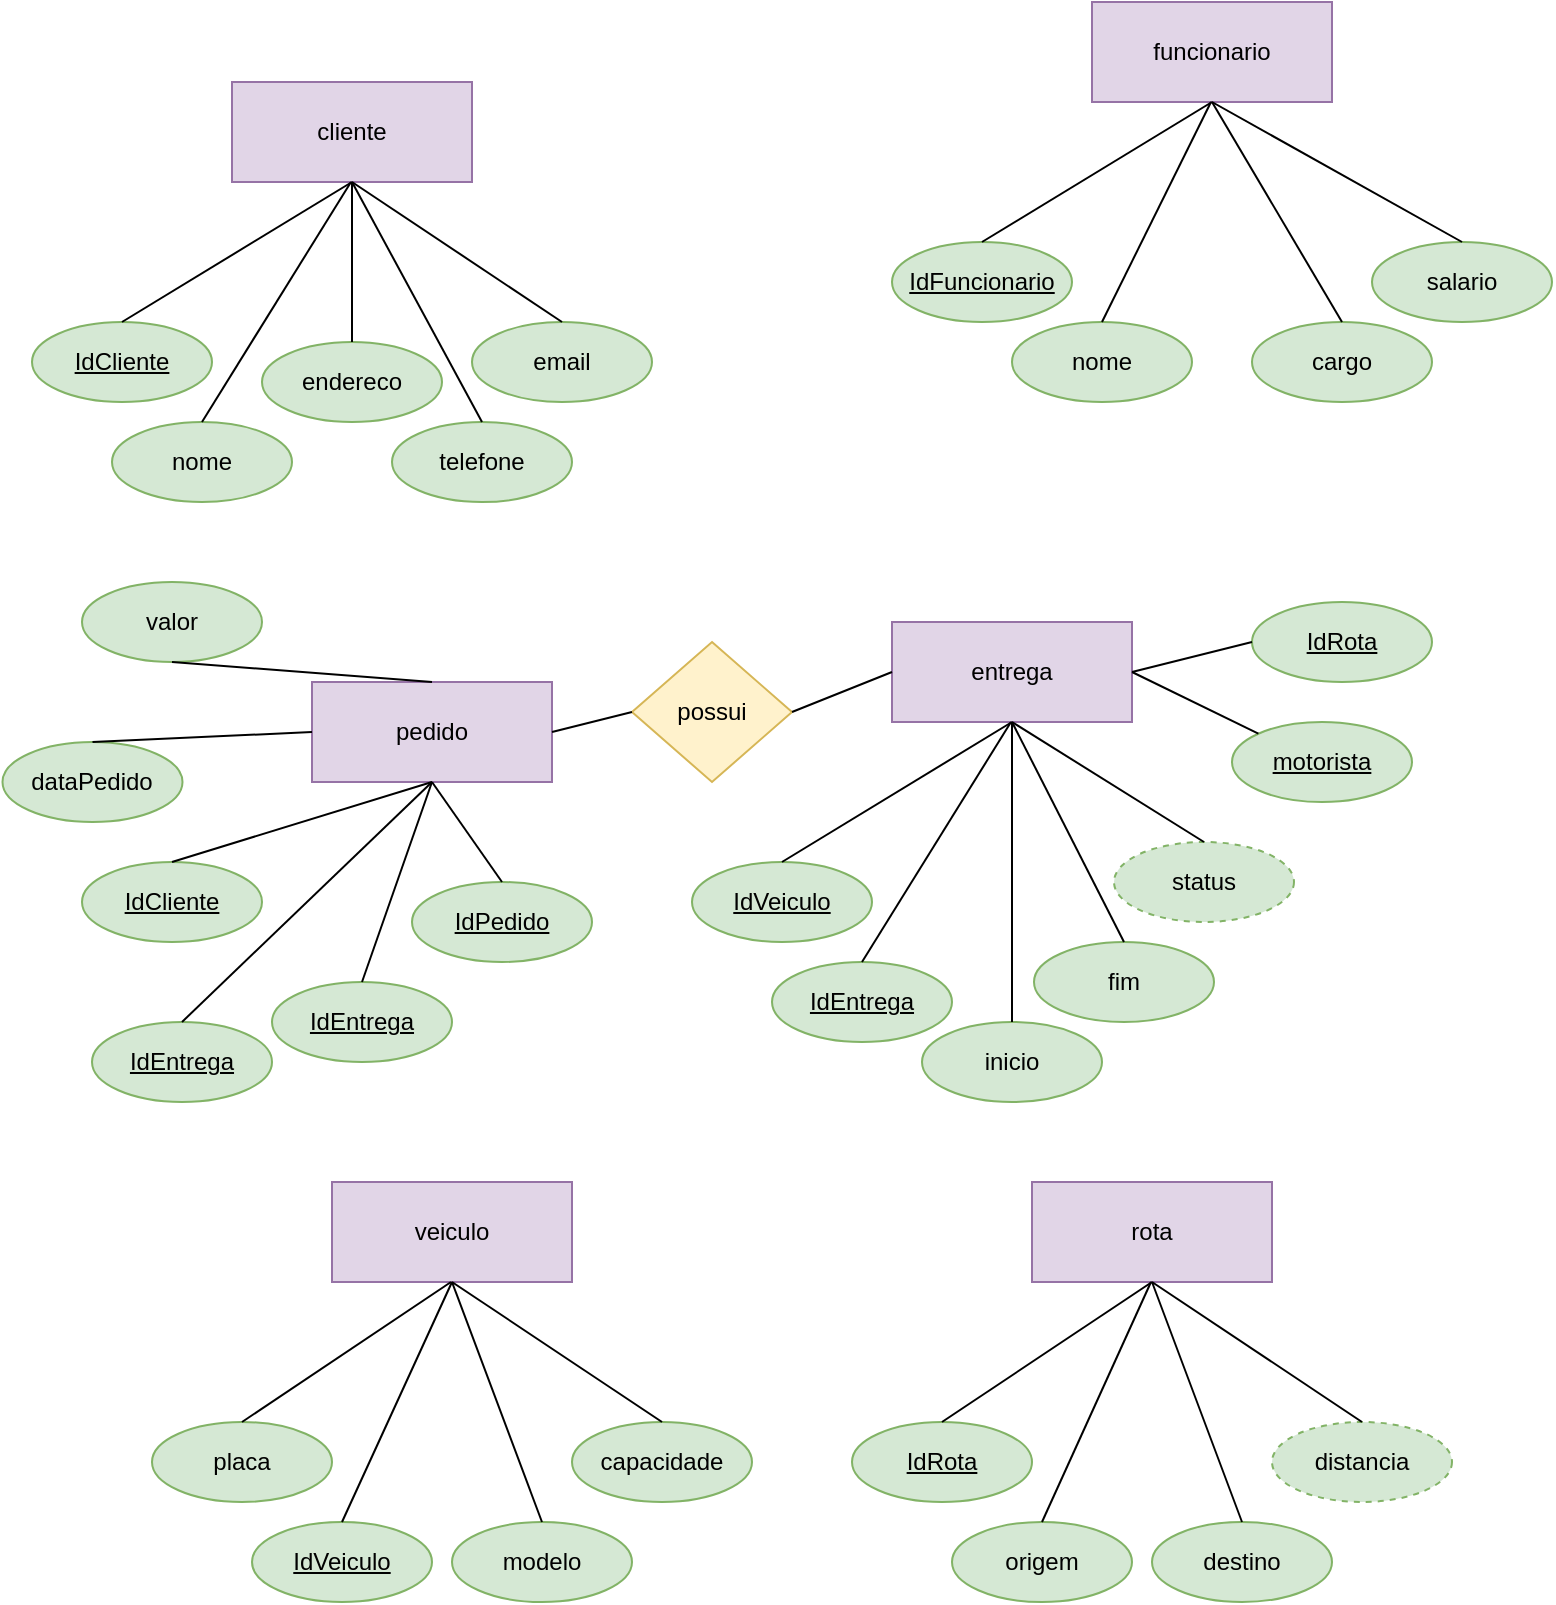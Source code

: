 <mxfile version="23.1.7" type="github">
  <diagram id="C5RBs43oDa-KdzZeNtuy" name="Page-1">
    <mxGraphModel dx="1434" dy="746" grid="1" gridSize="10" guides="1" tooltips="1" connect="1" arrows="1" fold="1" page="1" pageScale="1" pageWidth="827" pageHeight="1169" math="0" shadow="0">
      <root>
        <mxCell id="WIyWlLk6GJQsqaUBKTNV-0" />
        <mxCell id="WIyWlLk6GJQsqaUBKTNV-1" parent="WIyWlLk6GJQsqaUBKTNV-0" />
        <mxCell id="otYcFLlBqvZuVtRaeN3p-1" value="&lt;u&gt;IdCliente&lt;/u&gt;" style="ellipse;whiteSpace=wrap;html=1;fillColor=#d5e8d4;strokeColor=#82b366;" vertex="1" parent="WIyWlLk6GJQsqaUBKTNV-1">
          <mxGeometry x="40" y="170" width="90" height="40" as="geometry" />
        </mxCell>
        <mxCell id="otYcFLlBqvZuVtRaeN3p-6" value="nome" style="ellipse;whiteSpace=wrap;html=1;fillColor=#d5e8d4;strokeColor=#82b366;" vertex="1" parent="WIyWlLk6GJQsqaUBKTNV-1">
          <mxGeometry x="80" y="220" width="90" height="40" as="geometry" />
        </mxCell>
        <mxCell id="otYcFLlBqvZuVtRaeN3p-7" value="cliente" style="rounded=0;whiteSpace=wrap;html=1;fillColor=#e1d5e7;strokeColor=#9673a6;" vertex="1" parent="WIyWlLk6GJQsqaUBKTNV-1">
          <mxGeometry x="140" y="50" width="120" height="50" as="geometry" />
        </mxCell>
        <mxCell id="otYcFLlBqvZuVtRaeN3p-9" value="entrega" style="rounded=0;whiteSpace=wrap;html=1;fillColor=#e1d5e7;strokeColor=#9673a6;" vertex="1" parent="WIyWlLk6GJQsqaUBKTNV-1">
          <mxGeometry x="470" y="320" width="120" height="50" as="geometry" />
        </mxCell>
        <mxCell id="otYcFLlBqvZuVtRaeN3p-10" value="funcionario" style="rounded=0;whiteSpace=wrap;html=1;fillColor=#e1d5e7;strokeColor=#9673a6;" vertex="1" parent="WIyWlLk6GJQsqaUBKTNV-1">
          <mxGeometry x="570" y="10" width="120" height="50" as="geometry" />
        </mxCell>
        <mxCell id="otYcFLlBqvZuVtRaeN3p-12" value="" style="endArrow=none;html=1;rounded=0;entryX=0.5;entryY=1;entryDx=0;entryDy=0;exitX=0.5;exitY=0;exitDx=0;exitDy=0;" edge="1" parent="WIyWlLk6GJQsqaUBKTNV-1" source="otYcFLlBqvZuVtRaeN3p-1" target="otYcFLlBqvZuVtRaeN3p-7">
          <mxGeometry width="50" height="50" relative="1" as="geometry">
            <mxPoint x="200" y="140" as="sourcePoint" />
            <mxPoint x="220" y="90" as="targetPoint" />
          </mxGeometry>
        </mxCell>
        <mxCell id="otYcFLlBqvZuVtRaeN3p-14" value="endereco" style="ellipse;whiteSpace=wrap;html=1;fillColor=#d5e8d4;strokeColor=#82b366;" vertex="1" parent="WIyWlLk6GJQsqaUBKTNV-1">
          <mxGeometry x="155" y="180" width="90" height="40" as="geometry" />
        </mxCell>
        <mxCell id="otYcFLlBqvZuVtRaeN3p-16" value="email" style="ellipse;whiteSpace=wrap;html=1;fillColor=#d5e8d4;strokeColor=#82b366;" vertex="1" parent="WIyWlLk6GJQsqaUBKTNV-1">
          <mxGeometry x="260" y="170" width="90" height="40" as="geometry" />
        </mxCell>
        <mxCell id="otYcFLlBqvZuVtRaeN3p-18" value="" style="endArrow=none;html=1;rounded=0;entryX=0.5;entryY=1;entryDx=0;entryDy=0;exitX=0.5;exitY=0;exitDx=0;exitDy=0;" edge="1" parent="WIyWlLk6GJQsqaUBKTNV-1" source="otYcFLlBqvZuVtRaeN3p-6">
          <mxGeometry width="50" height="50" relative="1" as="geometry">
            <mxPoint x="199.5" y="140" as="sourcePoint" />
            <mxPoint x="199.5" y="100" as="targetPoint" />
          </mxGeometry>
        </mxCell>
        <mxCell id="otYcFLlBqvZuVtRaeN3p-19" value="" style="endArrow=none;html=1;rounded=0;exitX=0.5;exitY=0;exitDx=0;exitDy=0;" edge="1" parent="WIyWlLk6GJQsqaUBKTNV-1" source="otYcFLlBqvZuVtRaeN3p-14">
          <mxGeometry width="50" height="50" relative="1" as="geometry">
            <mxPoint x="220" y="220" as="sourcePoint" />
            <mxPoint x="200" y="100" as="targetPoint" />
          </mxGeometry>
        </mxCell>
        <mxCell id="otYcFLlBqvZuVtRaeN3p-21" value="" style="endArrow=none;html=1;rounded=0;exitX=0.5;exitY=0;exitDx=0;exitDy=0;" edge="1" parent="WIyWlLk6GJQsqaUBKTNV-1" source="otYcFLlBqvZuVtRaeN3p-16">
          <mxGeometry width="50" height="50" relative="1" as="geometry">
            <mxPoint x="270" y="180" as="sourcePoint" />
            <mxPoint x="200" y="100" as="targetPoint" />
          </mxGeometry>
        </mxCell>
        <mxCell id="otYcFLlBqvZuVtRaeN3p-22" value="telefone" style="ellipse;whiteSpace=wrap;html=1;fillColor=#d5e8d4;strokeColor=#82b366;" vertex="1" parent="WIyWlLk6GJQsqaUBKTNV-1">
          <mxGeometry x="220" y="220" width="90" height="40" as="geometry" />
        </mxCell>
        <mxCell id="otYcFLlBqvZuVtRaeN3p-23" value="" style="endArrow=none;html=1;rounded=0;exitX=0.5;exitY=0;exitDx=0;exitDy=0;entryX=0.5;entryY=1;entryDx=0;entryDy=0;" edge="1" parent="WIyWlLk6GJQsqaUBKTNV-1" source="otYcFLlBqvZuVtRaeN3p-22" target="otYcFLlBqvZuVtRaeN3p-7">
          <mxGeometry width="50" height="50" relative="1" as="geometry">
            <mxPoint x="349.5" y="160" as="sourcePoint" />
            <mxPoint x="170" y="70" as="targetPoint" />
          </mxGeometry>
        </mxCell>
        <mxCell id="otYcFLlBqvZuVtRaeN3p-88" value="&lt;u&gt;IdFuncionario&lt;/u&gt;" style="ellipse;whiteSpace=wrap;html=1;fillColor=#d5e8d4;strokeColor=#82b366;" vertex="1" parent="WIyWlLk6GJQsqaUBKTNV-1">
          <mxGeometry x="470" y="130" width="90" height="40" as="geometry" />
        </mxCell>
        <mxCell id="otYcFLlBqvZuVtRaeN3p-89" value="nome" style="ellipse;whiteSpace=wrap;html=1;fillColor=#d5e8d4;strokeColor=#82b366;" vertex="1" parent="WIyWlLk6GJQsqaUBKTNV-1">
          <mxGeometry x="530" y="170" width="90" height="40" as="geometry" />
        </mxCell>
        <mxCell id="otYcFLlBqvZuVtRaeN3p-90" value="" style="endArrow=none;html=1;rounded=0;entryX=0.5;entryY=1;entryDx=0;entryDy=0;exitX=0.5;exitY=0;exitDx=0;exitDy=0;" edge="1" parent="WIyWlLk6GJQsqaUBKTNV-1" source="otYcFLlBqvZuVtRaeN3p-88">
          <mxGeometry width="50" height="50" relative="1" as="geometry">
            <mxPoint x="630" y="100" as="sourcePoint" />
            <mxPoint x="630" y="60" as="targetPoint" />
          </mxGeometry>
        </mxCell>
        <mxCell id="otYcFLlBqvZuVtRaeN3p-91" value="cargo" style="ellipse;whiteSpace=wrap;html=1;fillColor=#d5e8d4;strokeColor=#82b366;" vertex="1" parent="WIyWlLk6GJQsqaUBKTNV-1">
          <mxGeometry x="650" y="170" width="90" height="40" as="geometry" />
        </mxCell>
        <mxCell id="otYcFLlBqvZuVtRaeN3p-93" value="" style="endArrow=none;html=1;rounded=0;entryX=0.5;entryY=1;entryDx=0;entryDy=0;exitX=0.5;exitY=0;exitDx=0;exitDy=0;" edge="1" parent="WIyWlLk6GJQsqaUBKTNV-1" source="otYcFLlBqvZuVtRaeN3p-89">
          <mxGeometry width="50" height="50" relative="1" as="geometry">
            <mxPoint x="629.5" y="100" as="sourcePoint" />
            <mxPoint x="629.5" y="60" as="targetPoint" />
          </mxGeometry>
        </mxCell>
        <mxCell id="otYcFLlBqvZuVtRaeN3p-94" value="" style="endArrow=none;html=1;rounded=0;exitX=0.5;exitY=0;exitDx=0;exitDy=0;" edge="1" parent="WIyWlLk6GJQsqaUBKTNV-1" source="otYcFLlBqvZuVtRaeN3p-91">
          <mxGeometry width="50" height="50" relative="1" as="geometry">
            <mxPoint x="650" y="180" as="sourcePoint" />
            <mxPoint x="630" y="60" as="targetPoint" />
          </mxGeometry>
        </mxCell>
        <mxCell id="otYcFLlBqvZuVtRaeN3p-96" value="salario" style="ellipse;whiteSpace=wrap;html=1;fillColor=#d5e8d4;strokeColor=#82b366;" vertex="1" parent="WIyWlLk6GJQsqaUBKTNV-1">
          <mxGeometry x="710" y="130" width="90" height="40" as="geometry" />
        </mxCell>
        <mxCell id="otYcFLlBqvZuVtRaeN3p-97" value="" style="endArrow=none;html=1;rounded=0;exitX=0.5;exitY=0;exitDx=0;exitDy=0;entryX=0.5;entryY=1;entryDx=0;entryDy=0;" edge="1" parent="WIyWlLk6GJQsqaUBKTNV-1" source="otYcFLlBqvZuVtRaeN3p-96">
          <mxGeometry width="50" height="50" relative="1" as="geometry">
            <mxPoint x="779.5" y="120" as="sourcePoint" />
            <mxPoint x="630" y="60" as="targetPoint" />
          </mxGeometry>
        </mxCell>
        <mxCell id="otYcFLlBqvZuVtRaeN3p-110" value="&lt;u&gt;IdVeiculo&lt;/u&gt;" style="ellipse;whiteSpace=wrap;html=1;fillColor=#d5e8d4;strokeColor=#82b366;" vertex="1" parent="WIyWlLk6GJQsqaUBKTNV-1">
          <mxGeometry x="370" y="440" width="90" height="40" as="geometry" />
        </mxCell>
        <mxCell id="otYcFLlBqvZuVtRaeN3p-111" value="&lt;u&gt;IdEntrega&lt;/u&gt;" style="ellipse;whiteSpace=wrap;html=1;fillColor=#d5e8d4;strokeColor=#82b366;" vertex="1" parent="WIyWlLk6GJQsqaUBKTNV-1">
          <mxGeometry x="410" y="490" width="90" height="40" as="geometry" />
        </mxCell>
        <mxCell id="otYcFLlBqvZuVtRaeN3p-112" value="" style="endArrow=none;html=1;rounded=0;entryX=0.5;entryY=1;entryDx=0;entryDy=0;exitX=0.5;exitY=0;exitDx=0;exitDy=0;" edge="1" parent="WIyWlLk6GJQsqaUBKTNV-1" source="otYcFLlBqvZuVtRaeN3p-110">
          <mxGeometry width="50" height="50" relative="1" as="geometry">
            <mxPoint x="530" y="410" as="sourcePoint" />
            <mxPoint x="530" y="370" as="targetPoint" />
          </mxGeometry>
        </mxCell>
        <mxCell id="otYcFLlBqvZuVtRaeN3p-113" value="&lt;span style=&quot;font-weight: normal;&quot;&gt;&lt;u&gt;IdRota&lt;/u&gt;&lt;/span&gt;" style="ellipse;whiteSpace=wrap;html=1;fontStyle=1;fillColor=#d5e8d4;strokeColor=#82b366;" vertex="1" parent="WIyWlLk6GJQsqaUBKTNV-1">
          <mxGeometry x="650" y="310" width="90" height="40" as="geometry" />
        </mxCell>
        <mxCell id="otYcFLlBqvZuVtRaeN3p-114" value="fim" style="ellipse;whiteSpace=wrap;html=1;fillColor=#d5e8d4;strokeColor=#82b366;" vertex="1" parent="WIyWlLk6GJQsqaUBKTNV-1">
          <mxGeometry x="541" y="480" width="90" height="40" as="geometry" />
        </mxCell>
        <mxCell id="otYcFLlBqvZuVtRaeN3p-115" value="" style="endArrow=none;html=1;rounded=0;entryX=0.5;entryY=1;entryDx=0;entryDy=0;exitX=0.5;exitY=0;exitDx=0;exitDy=0;" edge="1" parent="WIyWlLk6GJQsqaUBKTNV-1" source="otYcFLlBqvZuVtRaeN3p-111">
          <mxGeometry width="50" height="50" relative="1" as="geometry">
            <mxPoint x="529.5" y="410" as="sourcePoint" />
            <mxPoint x="529.5" y="370" as="targetPoint" />
          </mxGeometry>
        </mxCell>
        <mxCell id="otYcFLlBqvZuVtRaeN3p-116" value="" style="endArrow=none;html=1;rounded=0;exitX=0;exitY=0.5;exitDx=0;exitDy=0;fontStyle=1;entryX=1;entryY=0.5;entryDx=0;entryDy=0;" edge="1" parent="WIyWlLk6GJQsqaUBKTNV-1" source="otYcFLlBqvZuVtRaeN3p-113" target="otYcFLlBqvZuVtRaeN3p-9">
          <mxGeometry width="50" height="50" relative="1" as="geometry">
            <mxPoint x="380" y="280" as="sourcePoint" />
            <mxPoint x="380" y="320" as="targetPoint" />
          </mxGeometry>
        </mxCell>
        <mxCell id="otYcFLlBqvZuVtRaeN3p-117" value="" style="endArrow=none;html=1;rounded=0;exitX=0.5;exitY=0;exitDx=0;exitDy=0;" edge="1" parent="WIyWlLk6GJQsqaUBKTNV-1" source="otYcFLlBqvZuVtRaeN3p-114">
          <mxGeometry width="50" height="50" relative="1" as="geometry">
            <mxPoint x="600" y="450" as="sourcePoint" />
            <mxPoint x="530" y="370" as="targetPoint" />
          </mxGeometry>
        </mxCell>
        <mxCell id="otYcFLlBqvZuVtRaeN3p-118" value="inicio" style="ellipse;whiteSpace=wrap;html=1;fillColor=#d5e8d4;strokeColor=#82b366;" vertex="1" parent="WIyWlLk6GJQsqaUBKTNV-1">
          <mxGeometry x="485" y="520" width="90" height="40" as="geometry" />
        </mxCell>
        <mxCell id="otYcFLlBqvZuVtRaeN3p-119" value="" style="endArrow=none;html=1;rounded=0;exitX=0.5;exitY=0;exitDx=0;exitDy=0;entryX=0.5;entryY=1;entryDx=0;entryDy=0;" edge="1" parent="WIyWlLk6GJQsqaUBKTNV-1" source="otYcFLlBqvZuVtRaeN3p-118">
          <mxGeometry width="50" height="50" relative="1" as="geometry">
            <mxPoint x="679.5" y="430" as="sourcePoint" />
            <mxPoint x="530" y="370" as="targetPoint" />
          </mxGeometry>
        </mxCell>
        <mxCell id="otYcFLlBqvZuVtRaeN3p-120" value="pedido" style="rounded=0;whiteSpace=wrap;html=1;fillColor=#e1d5e7;strokeColor=#9673a6;" vertex="1" parent="WIyWlLk6GJQsqaUBKTNV-1">
          <mxGeometry x="180" y="350" width="120" height="50" as="geometry" />
        </mxCell>
        <mxCell id="otYcFLlBqvZuVtRaeN3p-121" value="veiculo" style="rounded=0;whiteSpace=wrap;html=1;fillColor=#e1d5e7;strokeColor=#9673a6;" vertex="1" parent="WIyWlLk6GJQsqaUBKTNV-1">
          <mxGeometry x="190" y="600" width="120" height="50" as="geometry" />
        </mxCell>
        <mxCell id="otYcFLlBqvZuVtRaeN3p-122" value="rota" style="rounded=0;whiteSpace=wrap;html=1;fillColor=#e1d5e7;strokeColor=#9673a6;" vertex="1" parent="WIyWlLk6GJQsqaUBKTNV-1">
          <mxGeometry x="540" y="600" width="120" height="50" as="geometry" />
        </mxCell>
        <mxCell id="otYcFLlBqvZuVtRaeN3p-123" value="placa" style="ellipse;whiteSpace=wrap;html=1;fillColor=#d5e8d4;strokeColor=#82b366;" vertex="1" parent="WIyWlLk6GJQsqaUBKTNV-1">
          <mxGeometry x="100" y="720" width="90" height="40" as="geometry" />
        </mxCell>
        <mxCell id="otYcFLlBqvZuVtRaeN3p-125" value="&lt;u&gt;IdVeiculo&lt;/u&gt;" style="ellipse;whiteSpace=wrap;html=1;fillColor=#d5e8d4;strokeColor=#82b366;" vertex="1" parent="WIyWlLk6GJQsqaUBKTNV-1">
          <mxGeometry x="150" y="770" width="90" height="40" as="geometry" />
        </mxCell>
        <mxCell id="otYcFLlBqvZuVtRaeN3p-126" value="capacidade" style="ellipse;whiteSpace=wrap;html=1;fillColor=#d5e8d4;strokeColor=#82b366;" vertex="1" parent="WIyWlLk6GJQsqaUBKTNV-1">
          <mxGeometry x="310" y="720" width="90" height="40" as="geometry" />
        </mxCell>
        <mxCell id="otYcFLlBqvZuVtRaeN3p-127" value="" style="endArrow=none;html=1;rounded=0;entryX=0.5;entryY=1;entryDx=0;entryDy=0;exitX=0.5;exitY=0;exitDx=0;exitDy=0;" edge="1" parent="WIyWlLk6GJQsqaUBKTNV-1" source="otYcFLlBqvZuVtRaeN3p-123">
          <mxGeometry width="50" height="50" relative="1" as="geometry">
            <mxPoint x="249.5" y="690" as="sourcePoint" />
            <mxPoint x="249.5" y="650" as="targetPoint" />
          </mxGeometry>
        </mxCell>
        <mxCell id="otYcFLlBqvZuVtRaeN3p-128" value="" style="endArrow=none;html=1;rounded=0;exitX=0.5;exitY=0;exitDx=0;exitDy=0;" edge="1" parent="WIyWlLk6GJQsqaUBKTNV-1" source="otYcFLlBqvZuVtRaeN3p-125">
          <mxGeometry width="50" height="50" relative="1" as="geometry">
            <mxPoint x="270" y="770" as="sourcePoint" />
            <mxPoint x="250" y="650" as="targetPoint" />
          </mxGeometry>
        </mxCell>
        <mxCell id="otYcFLlBqvZuVtRaeN3p-129" value="" style="endArrow=none;html=1;rounded=0;exitX=0.5;exitY=0;exitDx=0;exitDy=0;" edge="1" parent="WIyWlLk6GJQsqaUBKTNV-1" source="otYcFLlBqvZuVtRaeN3p-126">
          <mxGeometry width="50" height="50" relative="1" as="geometry">
            <mxPoint x="320" y="730" as="sourcePoint" />
            <mxPoint x="250" y="650" as="targetPoint" />
          </mxGeometry>
        </mxCell>
        <mxCell id="otYcFLlBqvZuVtRaeN3p-130" value="modelo" style="ellipse;whiteSpace=wrap;html=1;fillColor=#d5e8d4;strokeColor=#82b366;" vertex="1" parent="WIyWlLk6GJQsqaUBKTNV-1">
          <mxGeometry x="250" y="770" width="90" height="40" as="geometry" />
        </mxCell>
        <mxCell id="otYcFLlBqvZuVtRaeN3p-131" value="" style="endArrow=none;html=1;rounded=0;exitX=0.5;exitY=0;exitDx=0;exitDy=0;entryX=0.5;entryY=1;entryDx=0;entryDy=0;" edge="1" parent="WIyWlLk6GJQsqaUBKTNV-1" source="otYcFLlBqvZuVtRaeN3p-130">
          <mxGeometry width="50" height="50" relative="1" as="geometry">
            <mxPoint x="399.5" y="710" as="sourcePoint" />
            <mxPoint x="250" y="650" as="targetPoint" />
          </mxGeometry>
        </mxCell>
        <mxCell id="otYcFLlBqvZuVtRaeN3p-141" value="origem" style="ellipse;whiteSpace=wrap;html=1;fillColor=#d5e8d4;strokeColor=#82b366;" vertex="1" parent="WIyWlLk6GJQsqaUBKTNV-1">
          <mxGeometry x="500" y="770" width="90" height="40" as="geometry" />
        </mxCell>
        <mxCell id="otYcFLlBqvZuVtRaeN3p-142" value="&lt;u&gt;IdRota&lt;/u&gt;" style="ellipse;whiteSpace=wrap;html=1;fillColor=#d5e8d4;strokeColor=#82b366;" vertex="1" parent="WIyWlLk6GJQsqaUBKTNV-1">
          <mxGeometry x="450" y="720" width="90" height="40" as="geometry" />
        </mxCell>
        <mxCell id="otYcFLlBqvZuVtRaeN3p-143" value="distancia" style="ellipse;whiteSpace=wrap;html=1;dashed=1;fillColor=#d5e8d4;strokeColor=#82b366;" vertex="1" parent="WIyWlLk6GJQsqaUBKTNV-1">
          <mxGeometry x="660" y="720" width="90" height="40" as="geometry" />
        </mxCell>
        <mxCell id="otYcFLlBqvZuVtRaeN3p-144" value="" style="endArrow=none;html=1;rounded=0;entryX=0.5;entryY=1;entryDx=0;entryDy=0;exitX=0.5;exitY=0;exitDx=0;exitDy=0;" edge="1" parent="WIyWlLk6GJQsqaUBKTNV-1" source="otYcFLlBqvZuVtRaeN3p-141">
          <mxGeometry width="50" height="50" relative="1" as="geometry">
            <mxPoint x="599.5" y="690" as="sourcePoint" />
            <mxPoint x="599.5" y="650" as="targetPoint" />
          </mxGeometry>
        </mxCell>
        <mxCell id="otYcFLlBqvZuVtRaeN3p-145" value="" style="endArrow=none;html=1;rounded=0;exitX=0.5;exitY=0;exitDx=0;exitDy=0;" edge="1" parent="WIyWlLk6GJQsqaUBKTNV-1" source="otYcFLlBqvZuVtRaeN3p-142">
          <mxGeometry width="50" height="50" relative="1" as="geometry">
            <mxPoint x="620" y="770" as="sourcePoint" />
            <mxPoint x="600" y="650" as="targetPoint" />
          </mxGeometry>
        </mxCell>
        <mxCell id="otYcFLlBqvZuVtRaeN3p-146" value="" style="endArrow=none;html=1;rounded=0;exitX=0.5;exitY=0;exitDx=0;exitDy=0;" edge="1" parent="WIyWlLk6GJQsqaUBKTNV-1" source="otYcFLlBqvZuVtRaeN3p-143">
          <mxGeometry width="50" height="50" relative="1" as="geometry">
            <mxPoint x="670" y="730" as="sourcePoint" />
            <mxPoint x="600" y="650" as="targetPoint" />
          </mxGeometry>
        </mxCell>
        <mxCell id="otYcFLlBqvZuVtRaeN3p-147" value="destino" style="ellipse;whiteSpace=wrap;html=1;fillColor=#d5e8d4;strokeColor=#82b366;" vertex="1" parent="WIyWlLk6GJQsqaUBKTNV-1">
          <mxGeometry x="600" y="770" width="90" height="40" as="geometry" />
        </mxCell>
        <mxCell id="otYcFLlBqvZuVtRaeN3p-148" value="" style="endArrow=none;html=1;rounded=0;exitX=0.5;exitY=0;exitDx=0;exitDy=0;entryX=0.5;entryY=1;entryDx=0;entryDy=0;" edge="1" parent="WIyWlLk6GJQsqaUBKTNV-1" source="otYcFLlBqvZuVtRaeN3p-147">
          <mxGeometry width="50" height="50" relative="1" as="geometry">
            <mxPoint x="749.5" y="710" as="sourcePoint" />
            <mxPoint x="600" y="650" as="targetPoint" />
          </mxGeometry>
        </mxCell>
        <mxCell id="otYcFLlBqvZuVtRaeN3p-151" value="&lt;u&gt;motorista&lt;/u&gt;" style="ellipse;whiteSpace=wrap;html=1;fillColor=#d5e8d4;strokeColor=#82b366;" vertex="1" parent="WIyWlLk6GJQsqaUBKTNV-1">
          <mxGeometry x="640" y="370" width="90" height="40" as="geometry" />
        </mxCell>
        <mxCell id="otYcFLlBqvZuVtRaeN3p-152" value="" style="endArrow=none;html=1;rounded=0;exitX=0;exitY=0;exitDx=0;exitDy=0;entryX=1;entryY=0.5;entryDx=0;entryDy=0;" edge="1" parent="WIyWlLk6GJQsqaUBKTNV-1" source="otYcFLlBqvZuVtRaeN3p-151" target="otYcFLlBqvZuVtRaeN3p-9">
          <mxGeometry width="50" height="50" relative="1" as="geometry">
            <mxPoint x="426" y="300" as="sourcePoint" />
            <mxPoint x="426" y="340" as="targetPoint" />
          </mxGeometry>
        </mxCell>
        <mxCell id="otYcFLlBqvZuVtRaeN3p-153" value="status" style="ellipse;whiteSpace=wrap;html=1;dashed=1;fillColor=#d5e8d4;strokeColor=#82b366;" vertex="1" parent="WIyWlLk6GJQsqaUBKTNV-1">
          <mxGeometry x="581" y="430" width="90" height="40" as="geometry" />
        </mxCell>
        <mxCell id="otYcFLlBqvZuVtRaeN3p-154" value="" style="endArrow=none;html=1;rounded=0;exitX=0.5;exitY=0;exitDx=0;exitDy=0;entryX=0.5;entryY=1;entryDx=0;entryDy=0;" edge="1" parent="WIyWlLk6GJQsqaUBKTNV-1" source="otYcFLlBqvZuVtRaeN3p-153" target="otYcFLlBqvZuVtRaeN3p-9">
          <mxGeometry width="50" height="50" relative="1" as="geometry">
            <mxPoint x="701" y="380" as="sourcePoint" />
            <mxPoint x="691" y="320" as="targetPoint" />
          </mxGeometry>
        </mxCell>
        <mxCell id="otYcFLlBqvZuVtRaeN3p-155" value="&lt;u&gt;IdCliente&lt;/u&gt;" style="ellipse;whiteSpace=wrap;html=1;fillColor=#d5e8d4;strokeColor=#82b366;" vertex="1" parent="WIyWlLk6GJQsqaUBKTNV-1">
          <mxGeometry x="65" y="440" width="90" height="40" as="geometry" />
        </mxCell>
        <mxCell id="otYcFLlBqvZuVtRaeN3p-156" value="" style="endArrow=none;html=1;rounded=0;entryX=0.5;entryY=1;entryDx=0;entryDy=0;exitX=0.5;exitY=0;exitDx=0;exitDy=0;" edge="1" parent="WIyWlLk6GJQsqaUBKTNV-1" source="otYcFLlBqvZuVtRaeN3p-155" target="otYcFLlBqvZuVtRaeN3p-120">
          <mxGeometry width="50" height="50" relative="1" as="geometry">
            <mxPoint x="180" y="415" as="sourcePoint" />
            <mxPoint x="180" y="375" as="targetPoint" />
          </mxGeometry>
        </mxCell>
        <mxCell id="otYcFLlBqvZuVtRaeN3p-157" value="&lt;u&gt;IdEntrega&lt;/u&gt;" style="ellipse;whiteSpace=wrap;html=1;fillColor=#d5e8d4;strokeColor=#82b366;" vertex="1" parent="WIyWlLk6GJQsqaUBKTNV-1">
          <mxGeometry x="70" y="520" width="90" height="40" as="geometry" />
        </mxCell>
        <mxCell id="otYcFLlBqvZuVtRaeN3p-158" value="" style="endArrow=none;html=1;rounded=0;entryX=0.5;entryY=1;entryDx=0;entryDy=0;exitX=0.5;exitY=0;exitDx=0;exitDy=0;" edge="1" parent="WIyWlLk6GJQsqaUBKTNV-1" source="otYcFLlBqvZuVtRaeN3p-157" target="otYcFLlBqvZuVtRaeN3p-120">
          <mxGeometry width="50" height="50" relative="1" as="geometry">
            <mxPoint x="184.75" y="430" as="sourcePoint" />
            <mxPoint x="184.75" y="390" as="targetPoint" />
          </mxGeometry>
        </mxCell>
        <mxCell id="otYcFLlBqvZuVtRaeN3p-159" value="&lt;u&gt;IdEntrega&lt;/u&gt;" style="ellipse;whiteSpace=wrap;html=1;fillColor=#d5e8d4;strokeColor=#82b366;" vertex="1" parent="WIyWlLk6GJQsqaUBKTNV-1">
          <mxGeometry x="160" y="500" width="90" height="40" as="geometry" />
        </mxCell>
        <mxCell id="otYcFLlBqvZuVtRaeN3p-160" value="" style="endArrow=none;html=1;rounded=0;entryX=0.5;entryY=1;entryDx=0;entryDy=0;exitX=0.5;exitY=0;exitDx=0;exitDy=0;" edge="1" parent="WIyWlLk6GJQsqaUBKTNV-1" source="otYcFLlBqvZuVtRaeN3p-159" target="otYcFLlBqvZuVtRaeN3p-120">
          <mxGeometry width="50" height="50" relative="1" as="geometry">
            <mxPoint x="274.75" y="430" as="sourcePoint" />
            <mxPoint x="274.75" y="390" as="targetPoint" />
          </mxGeometry>
        </mxCell>
        <mxCell id="otYcFLlBqvZuVtRaeN3p-161" value="&lt;u&gt;IdPedido&lt;/u&gt;" style="ellipse;whiteSpace=wrap;html=1;fillColor=#d5e8d4;strokeColor=#82b366;" vertex="1" parent="WIyWlLk6GJQsqaUBKTNV-1">
          <mxGeometry x="230" y="450" width="90" height="40" as="geometry" />
        </mxCell>
        <mxCell id="otYcFLlBqvZuVtRaeN3p-162" value="" style="endArrow=none;html=1;rounded=0;entryX=0.5;entryY=1;entryDx=0;entryDy=0;exitX=0.5;exitY=0;exitDx=0;exitDy=0;" edge="1" parent="WIyWlLk6GJQsqaUBKTNV-1" source="otYcFLlBqvZuVtRaeN3p-161" target="otYcFLlBqvZuVtRaeN3p-120">
          <mxGeometry width="50" height="50" relative="1" as="geometry">
            <mxPoint x="389.5" y="415" as="sourcePoint" />
            <mxPoint x="279.5" y="385" as="targetPoint" />
          </mxGeometry>
        </mxCell>
        <mxCell id="otYcFLlBqvZuVtRaeN3p-163" value="dataPedido" style="ellipse;whiteSpace=wrap;html=1;fillColor=#d5e8d4;strokeColor=#82b366;" vertex="1" parent="WIyWlLk6GJQsqaUBKTNV-1">
          <mxGeometry x="25.25" y="380" width="90" height="40" as="geometry" />
        </mxCell>
        <mxCell id="otYcFLlBqvZuVtRaeN3p-164" value="" style="endArrow=none;html=1;rounded=0;entryX=0;entryY=0.5;entryDx=0;entryDy=0;exitX=0.5;exitY=0;exitDx=0;exitDy=0;" edge="1" parent="WIyWlLk6GJQsqaUBKTNV-1" source="otYcFLlBqvZuVtRaeN3p-163" target="otYcFLlBqvZuVtRaeN3p-120">
          <mxGeometry width="50" height="50" relative="1" as="geometry">
            <mxPoint x="144.75" y="300" as="sourcePoint" />
            <mxPoint x="144.75" y="260" as="targetPoint" />
          </mxGeometry>
        </mxCell>
        <mxCell id="otYcFLlBqvZuVtRaeN3p-165" value="valor" style="ellipse;whiteSpace=wrap;html=1;fillColor=#d5e8d4;strokeColor=#82b366;" vertex="1" parent="WIyWlLk6GJQsqaUBKTNV-1">
          <mxGeometry x="65" y="300" width="90" height="40" as="geometry" />
        </mxCell>
        <mxCell id="otYcFLlBqvZuVtRaeN3p-166" value="" style="endArrow=none;html=1;rounded=0;entryX=0.5;entryY=0;entryDx=0;entryDy=0;exitX=0.5;exitY=1;exitDx=0;exitDy=0;" edge="1" parent="WIyWlLk6GJQsqaUBKTNV-1" source="otYcFLlBqvZuVtRaeN3p-165" target="otYcFLlBqvZuVtRaeN3p-120">
          <mxGeometry width="50" height="50" relative="1" as="geometry">
            <mxPoint x="449.5" y="400" as="sourcePoint" />
            <mxPoint x="449.5" y="360" as="targetPoint" />
          </mxGeometry>
        </mxCell>
        <mxCell id="otYcFLlBqvZuVtRaeN3p-168" value="possui" style="rhombus;whiteSpace=wrap;html=1;fillColor=#fff2cc;strokeColor=#d6b656;" vertex="1" parent="WIyWlLk6GJQsqaUBKTNV-1">
          <mxGeometry x="340" y="330" width="80" height="70" as="geometry" />
        </mxCell>
        <mxCell id="otYcFLlBqvZuVtRaeN3p-169" value="" style="endArrow=none;html=1;rounded=0;exitX=1;exitY=0.5;exitDx=0;exitDy=0;entryX=0;entryY=0.5;entryDx=0;entryDy=0;" edge="1" parent="WIyWlLk6GJQsqaUBKTNV-1" source="otYcFLlBqvZuVtRaeN3p-120" target="otYcFLlBqvZuVtRaeN3p-168">
          <mxGeometry width="50" height="50" relative="1" as="geometry">
            <mxPoint x="310" y="410" as="sourcePoint" />
            <mxPoint x="350" y="360" as="targetPoint" />
          </mxGeometry>
        </mxCell>
        <mxCell id="otYcFLlBqvZuVtRaeN3p-172" value="" style="endArrow=none;html=1;rounded=0;entryX=0;entryY=0.5;entryDx=0;entryDy=0;exitX=1;exitY=0.5;exitDx=0;exitDy=0;" edge="1" parent="WIyWlLk6GJQsqaUBKTNV-1" source="otYcFLlBqvZuVtRaeN3p-168" target="otYcFLlBqvZuVtRaeN3p-9">
          <mxGeometry width="50" height="50" relative="1" as="geometry">
            <mxPoint x="430" y="395" as="sourcePoint" />
            <mxPoint x="460" y="325" as="targetPoint" />
          </mxGeometry>
        </mxCell>
      </root>
    </mxGraphModel>
  </diagram>
</mxfile>
